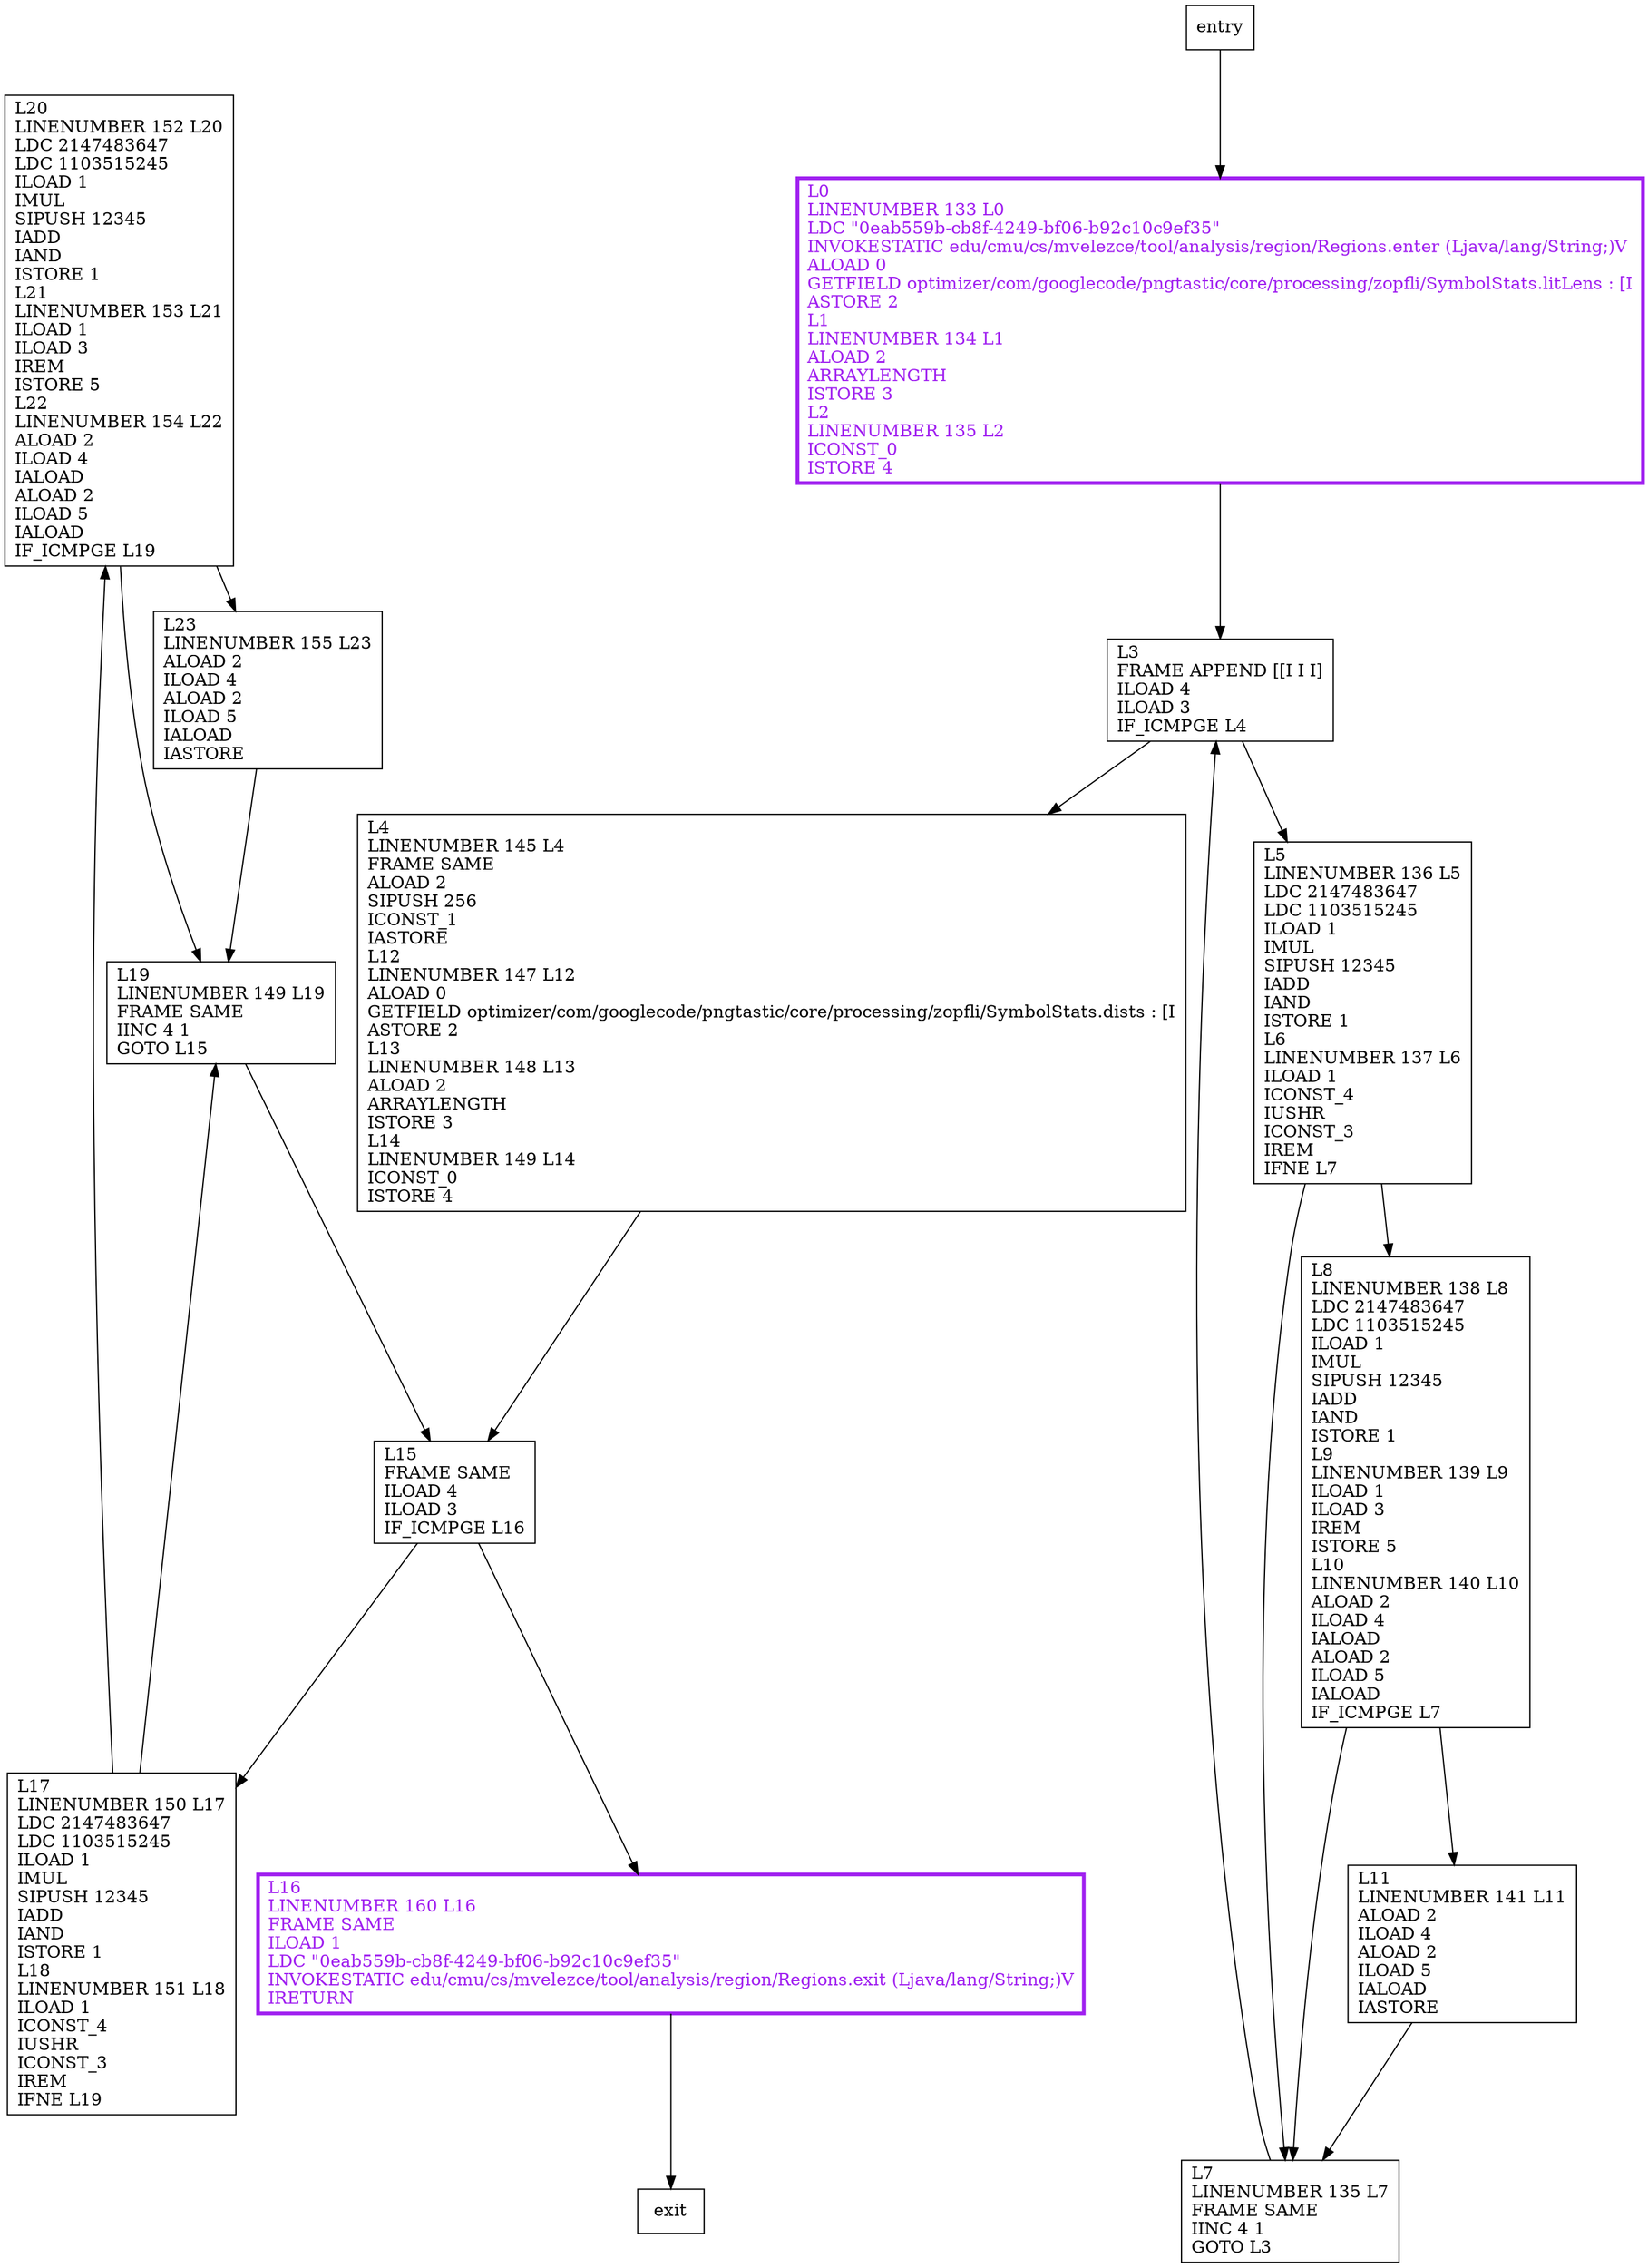digraph randomizeFreqs {
node [shape=record];
1480811449 [label="L20\lLINENUMBER 152 L20\lLDC 2147483647\lLDC 1103515245\lILOAD 1\lIMUL\lSIPUSH 12345\lIADD\lIAND\lISTORE 1\lL21\lLINENUMBER 153 L21\lILOAD 1\lILOAD 3\lIREM\lISTORE 5\lL22\lLINENUMBER 154 L22\lALOAD 2\lILOAD 4\lIALOAD\lALOAD 2\lILOAD 5\lIALOAD\lIF_ICMPGE L19\l"];
739095075 [label="L15\lFRAME SAME\lILOAD 4\lILOAD 3\lIF_ICMPGE L16\l"];
2027426461 [label="L23\lLINENUMBER 155 L23\lALOAD 2\lILOAD 4\lALOAD 2\lILOAD 5\lIALOAD\lIASTORE\l"];
873353183 [label="L19\lLINENUMBER 149 L19\lFRAME SAME\lIINC 4 1\lGOTO L15\l"];
12155377 [label="L5\lLINENUMBER 136 L5\lLDC 2147483647\lLDC 1103515245\lILOAD 1\lIMUL\lSIPUSH 12345\lIADD\lIAND\lISTORE 1\lL6\lLINENUMBER 137 L6\lILOAD 1\lICONST_4\lIUSHR\lICONST_3\lIREM\lIFNE L7\l"];
1598040187 [label="L4\lLINENUMBER 145 L4\lFRAME SAME\lALOAD 2\lSIPUSH 256\lICONST_1\lIASTORE\lL12\lLINENUMBER 147 L12\lALOAD 0\lGETFIELD optimizer/com/googlecode/pngtastic/core/processing/zopfli/SymbolStats.dists : [I\lASTORE 2\lL13\lLINENUMBER 148 L13\lALOAD 2\lARRAYLENGTH\lISTORE 3\lL14\lLINENUMBER 149 L14\lICONST_0\lISTORE 4\l"];
528378860 [label="L3\lFRAME APPEND [[I I I]\lILOAD 4\lILOAD 3\lIF_ICMPGE L4\l"];
2134210187 [label="L17\lLINENUMBER 150 L17\lLDC 2147483647\lLDC 1103515245\lILOAD 1\lIMUL\lSIPUSH 12345\lIADD\lIAND\lISTORE 1\lL18\lLINENUMBER 151 L18\lILOAD 1\lICONST_4\lIUSHR\lICONST_3\lIREM\lIFNE L19\l"];
1935489455 [label="L7\lLINENUMBER 135 L7\lFRAME SAME\lIINC 4 1\lGOTO L3\l"];
1899037025 [label="L0\lLINENUMBER 133 L0\lLDC \"0eab559b-cb8f-4249-bf06-b92c10c9ef35\"\lINVOKESTATIC edu/cmu/cs/mvelezce/tool/analysis/region/Regions.enter (Ljava/lang/String;)V\lALOAD 0\lGETFIELD optimizer/com/googlecode/pngtastic/core/processing/zopfli/SymbolStats.litLens : [I\lASTORE 2\lL1\lLINENUMBER 134 L1\lALOAD 2\lARRAYLENGTH\lISTORE 3\lL2\lLINENUMBER 135 L2\lICONST_0\lISTORE 4\l"];
1413740132 [label="L11\lLINENUMBER 141 L11\lALOAD 2\lILOAD 4\lALOAD 2\lILOAD 5\lIALOAD\lIASTORE\l"];
169743532 [label="L8\lLINENUMBER 138 L8\lLDC 2147483647\lLDC 1103515245\lILOAD 1\lIMUL\lSIPUSH 12345\lIADD\lIAND\lISTORE 1\lL9\lLINENUMBER 139 L9\lILOAD 1\lILOAD 3\lIREM\lISTORE 5\lL10\lLINENUMBER 140 L10\lALOAD 2\lILOAD 4\lIALOAD\lALOAD 2\lILOAD 5\lIALOAD\lIF_ICMPGE L7\l"];
99920365 [label="L16\lLINENUMBER 160 L16\lFRAME SAME\lILOAD 1\lLDC \"0eab559b-cb8f-4249-bf06-b92c10c9ef35\"\lINVOKESTATIC edu/cmu/cs/mvelezce/tool/analysis/region/Regions.exit (Ljava/lang/String;)V\lIRETURN\l"];
entry;
exit;
1480811449 -> 2027426461;
1480811449 -> 873353183;
739095075 -> 2134210187;
739095075 -> 99920365;
2027426461 -> 873353183;
873353183 -> 739095075;
entry -> 1899037025;
12155377 -> 1935489455;
12155377 -> 169743532;
1598040187 -> 739095075;
528378860 -> 12155377;
528378860 -> 1598040187;
2134210187 -> 1480811449;
2134210187 -> 873353183;
1935489455 -> 528378860;
1899037025 -> 528378860;
1413740132 -> 1935489455;
169743532 -> 1935489455;
169743532 -> 1413740132;
99920365 -> exit;
1899037025[fontcolor="purple", penwidth=3, color="purple"];
99920365[fontcolor="purple", penwidth=3, color="purple"];
}
